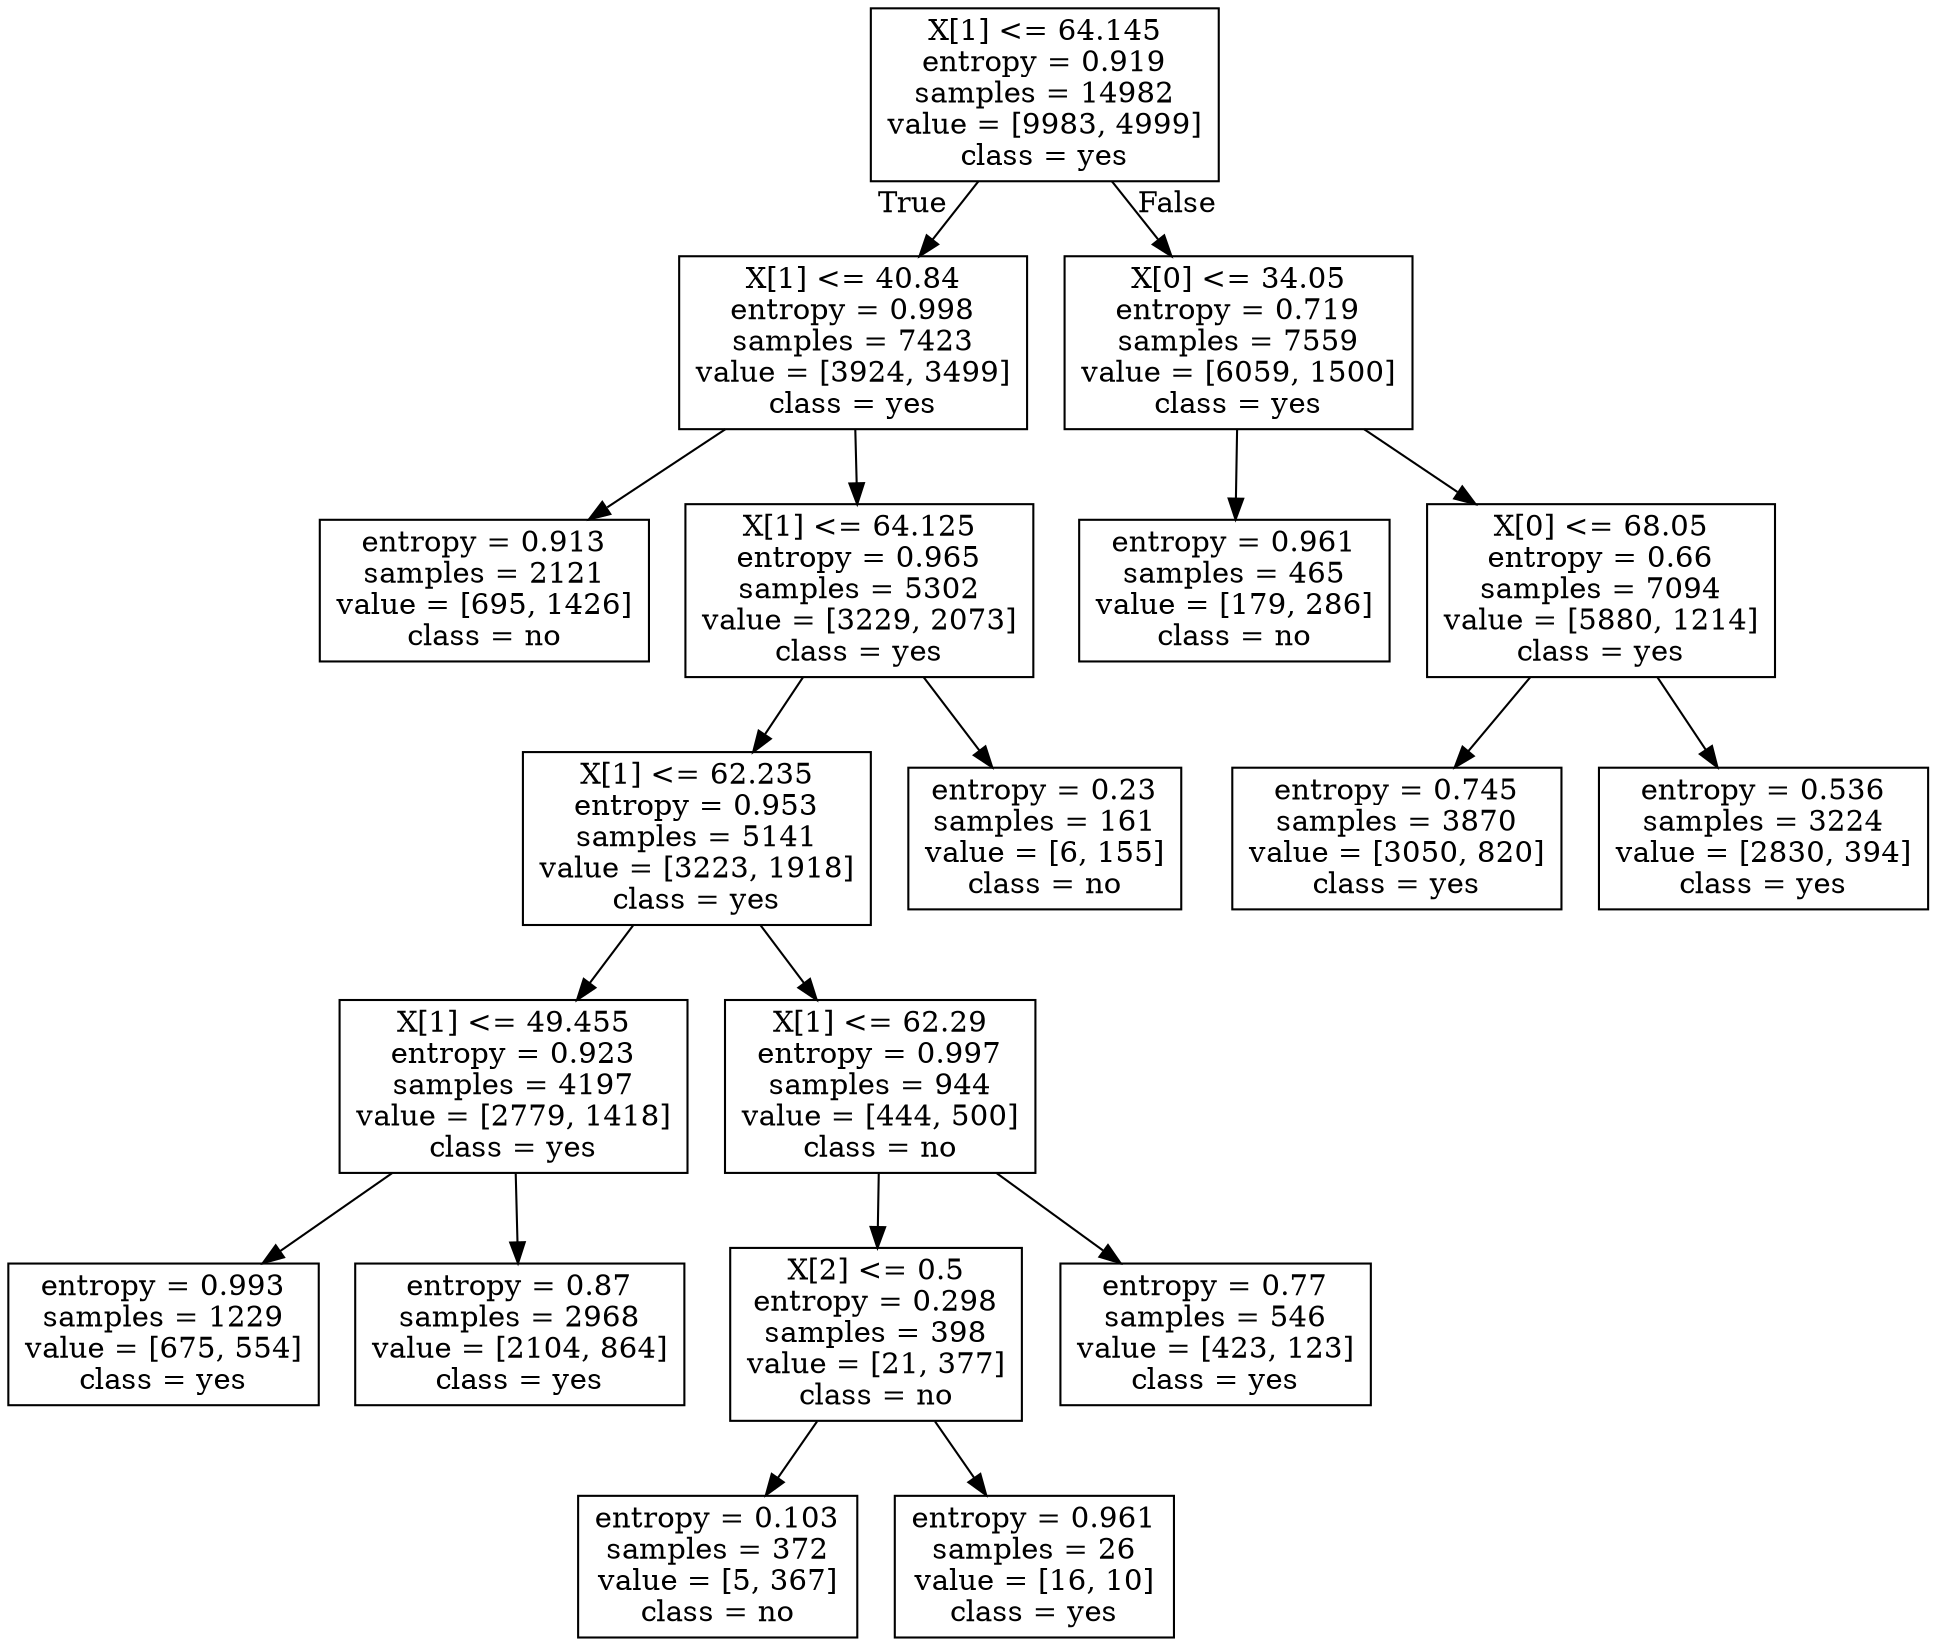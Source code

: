 digraph Tree {
node [shape=box] ;
0 [label="X[1] <= 64.145\nentropy = 0.919\nsamples = 14982\nvalue = [9983, 4999]\nclass = yes"] ;
1 [label="X[1] <= 40.84\nentropy = 0.998\nsamples = 7423\nvalue = [3924, 3499]\nclass = yes"] ;
0 -> 1 [labeldistance=2.5, labelangle=45, headlabel="True"] ;
3 [label="entropy = 0.913\nsamples = 2121\nvalue = [695, 1426]\nclass = no"] ;
1 -> 3 ;
4 [label="X[1] <= 64.125\nentropy = 0.965\nsamples = 5302\nvalue = [3229, 2073]\nclass = yes"] ;
1 -> 4 ;
7 [label="X[1] <= 62.235\nentropy = 0.953\nsamples = 5141\nvalue = [3223, 1918]\nclass = yes"] ;
4 -> 7 ;
9 [label="X[1] <= 49.455\nentropy = 0.923\nsamples = 4197\nvalue = [2779, 1418]\nclass = yes"] ;
7 -> 9 ;
15 [label="entropy = 0.993\nsamples = 1229\nvalue = [675, 554]\nclass = yes"] ;
9 -> 15 ;
16 [label="entropy = 0.87\nsamples = 2968\nvalue = [2104, 864]\nclass = yes"] ;
9 -> 16 ;
10 [label="X[1] <= 62.29\nentropy = 0.997\nsamples = 944\nvalue = [444, 500]\nclass = no"] ;
7 -> 10 ;
11 [label="X[2] <= 0.5\nentropy = 0.298\nsamples = 398\nvalue = [21, 377]\nclass = no"] ;
10 -> 11 ;
17 [label="entropy = 0.103\nsamples = 372\nvalue = [5, 367]\nclass = no"] ;
11 -> 17 ;
18 [label="entropy = 0.961\nsamples = 26\nvalue = [16, 10]\nclass = yes"] ;
11 -> 18 ;
12 [label="entropy = 0.77\nsamples = 546\nvalue = [423, 123]\nclass = yes"] ;
10 -> 12 ;
8 [label="entropy = 0.23\nsamples = 161\nvalue = [6, 155]\nclass = no"] ;
4 -> 8 ;
2 [label="X[0] <= 34.05\nentropy = 0.719\nsamples = 7559\nvalue = [6059, 1500]\nclass = yes"] ;
0 -> 2 [labeldistance=2.5, labelangle=-45, headlabel="False"] ;
5 [label="entropy = 0.961\nsamples = 465\nvalue = [179, 286]\nclass = no"] ;
2 -> 5 ;
6 [label="X[0] <= 68.05\nentropy = 0.66\nsamples = 7094\nvalue = [5880, 1214]\nclass = yes"] ;
2 -> 6 ;
13 [label="entropy = 0.745\nsamples = 3870\nvalue = [3050, 820]\nclass = yes"] ;
6 -> 13 ;
14 [label="entropy = 0.536\nsamples = 3224\nvalue = [2830, 394]\nclass = yes"] ;
6 -> 14 ;
}